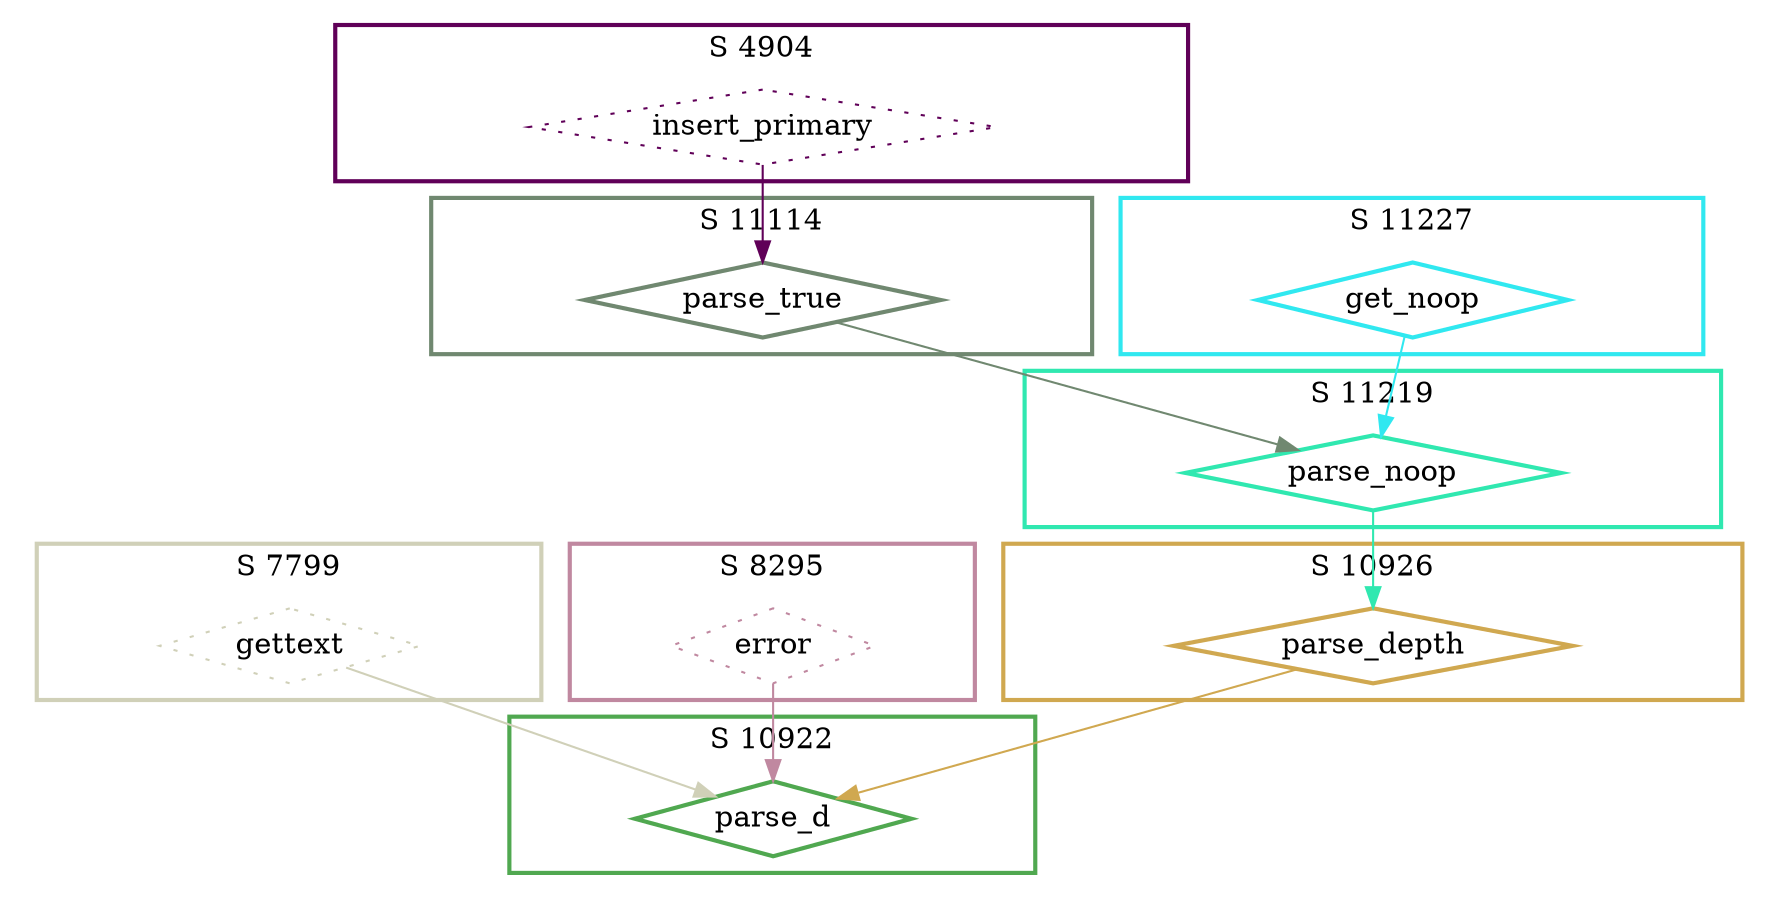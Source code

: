 digraph G {
  ratio=0.500000;
  "UV gettext (7799)" [shape=diamond, label="gettext", color="#D0D0B8",
                       style=dotted];
  "UV error (8295)" [shape=diamond, label="error", color="#C088A0",
                     style=dotted];
  "UV insert_primary (4904)" [shape=diamond, label="insert_primary",
                              color="#600058", style=dotted];
  "UV parse_true (11114)" [shape=diamond, label="parse_true",
                           color="#708870", style=bold];
  "UV parse_d (10922)" [shape=diamond, label="parse_d", color="#50A850",
                        style=bold];
  "UV parse_depth (10926)" [shape=diamond, label="parse_depth",
                            color="#D0A850", style=bold];
  "UV parse_noop (11219)" [shape=diamond, label="parse_noop",
                           color="#30E8B0", style=bold];
  "UV get_noop (11227)" [shape=diamond, label="get_noop", color="#30E8F0",
                         style=bold];
  
  subgraph cluster_11227 { label="S 11227";
    color="#30E8F0";
    style=bold;
    "UV get_noop (11227)"; };
  subgraph cluster_10926 { label="S 10926";
    color="#D0A850";
    style=bold;
    "UV parse_depth (10926)"; };
  subgraph cluster_11114 { label="S 11114";
    color="#708870";
    style=bold;
    "UV parse_true (11114)"; };
  subgraph cluster_7799 { label="S 7799";
    color="#D0D0B8";
    style=bold;
    "UV gettext (7799)"; };
  subgraph cluster_10922 { label="S 10922";
    color="#50A850";
    style=bold;
    "UV parse_d (10922)"; };
  subgraph cluster_11219 { label="S 11219";
    color="#30E8B0";
    style=bold;
    "UV parse_noop (11219)"; };
  subgraph cluster_4904 { label="S 4904";
    color="#600058";
    style=bold;
    "UV insert_primary (4904)"; };
  subgraph cluster_8295 { label="S 8295";
    color="#C088A0";
    style=bold;
    "UV error (8295)"; };
  
  "UV gettext (7799)" -> "UV parse_d (10922)" [color="#D0D0B8"];
  "UV error (8295)" -> "UV parse_d (10922)" [color="#C088A0"];
  "UV insert_primary (4904)" -> "UV parse_true (11114)" [color="#600058"];
  "UV parse_true (11114)" -> "UV parse_noop (11219)" [color="#708870"];
  "UV parse_depth (10926)" -> "UV parse_d (10922)" [color="#D0A850"];
  "UV parse_noop (11219)" -> "UV parse_depth (10926)" [color="#30E8B0"];
  "UV get_noop (11227)" -> "UV parse_noop (11219)" [color="#30E8F0"];
  
  }